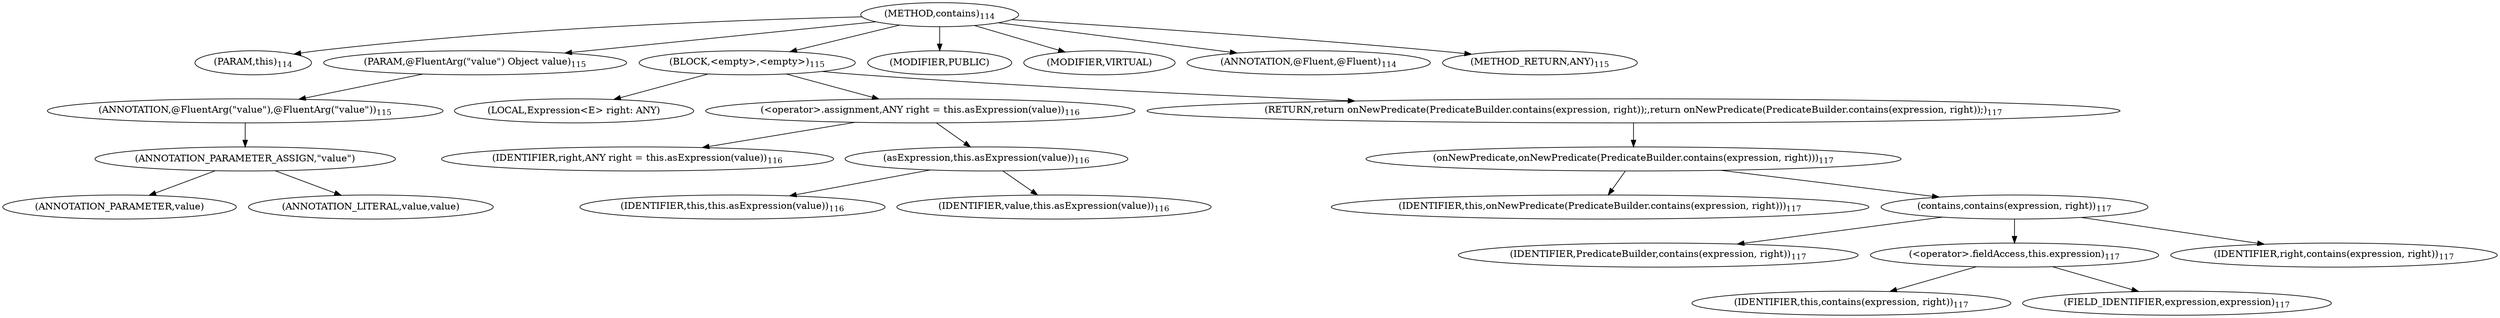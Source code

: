 digraph "contains" {  
"335" [label = <(METHOD,contains)<SUB>114</SUB>> ]
"32" [label = <(PARAM,this)<SUB>114</SUB>> ]
"336" [label = <(PARAM,@FluentArg(&quot;value&quot;) Object value)<SUB>115</SUB>> ]
"337" [label = <(ANNOTATION,@FluentArg(&quot;value&quot;),@FluentArg(&quot;value&quot;))<SUB>115</SUB>> ]
"338" [label = <(ANNOTATION_PARAMETER_ASSIGN,&quot;value&quot;)> ]
"339" [label = <(ANNOTATION_PARAMETER,value)> ]
"340" [label = <(ANNOTATION_LITERAL,value,value)> ]
"341" [label = <(BLOCK,&lt;empty&gt;,&lt;empty&gt;)<SUB>115</SUB>> ]
"342" [label = <(LOCAL,Expression&lt;E&gt; right: ANY)> ]
"343" [label = <(&lt;operator&gt;.assignment,ANY right = this.asExpression(value))<SUB>116</SUB>> ]
"344" [label = <(IDENTIFIER,right,ANY right = this.asExpression(value))<SUB>116</SUB>> ]
"345" [label = <(asExpression,this.asExpression(value))<SUB>116</SUB>> ]
"31" [label = <(IDENTIFIER,this,this.asExpression(value))<SUB>116</SUB>> ]
"346" [label = <(IDENTIFIER,value,this.asExpression(value))<SUB>116</SUB>> ]
"347" [label = <(RETURN,return onNewPredicate(PredicateBuilder.contains(expression, right));,return onNewPredicate(PredicateBuilder.contains(expression, right));)<SUB>117</SUB>> ]
"348" [label = <(onNewPredicate,onNewPredicate(PredicateBuilder.contains(expression, right)))<SUB>117</SUB>> ]
"33" [label = <(IDENTIFIER,this,onNewPredicate(PredicateBuilder.contains(expression, right)))<SUB>117</SUB>> ]
"349" [label = <(contains,contains(expression, right))<SUB>117</SUB>> ]
"350" [label = <(IDENTIFIER,PredicateBuilder,contains(expression, right))<SUB>117</SUB>> ]
"351" [label = <(&lt;operator&gt;.fieldAccess,this.expression)<SUB>117</SUB>> ]
"352" [label = <(IDENTIFIER,this,contains(expression, right))<SUB>117</SUB>> ]
"353" [label = <(FIELD_IDENTIFIER,expression,expression)<SUB>117</SUB>> ]
"354" [label = <(IDENTIFIER,right,contains(expression, right))<SUB>117</SUB>> ]
"355" [label = <(MODIFIER,PUBLIC)> ]
"356" [label = <(MODIFIER,VIRTUAL)> ]
"357" [label = <(ANNOTATION,@Fluent,@Fluent)<SUB>114</SUB>> ]
"358" [label = <(METHOD_RETURN,ANY)<SUB>115</SUB>> ]
  "335" -> "32" 
  "335" -> "336" 
  "335" -> "341" 
  "335" -> "355" 
  "335" -> "356" 
  "335" -> "357" 
  "335" -> "358" 
  "336" -> "337" 
  "337" -> "338" 
  "338" -> "339" 
  "338" -> "340" 
  "341" -> "342" 
  "341" -> "343" 
  "341" -> "347" 
  "343" -> "344" 
  "343" -> "345" 
  "345" -> "31" 
  "345" -> "346" 
  "347" -> "348" 
  "348" -> "33" 
  "348" -> "349" 
  "349" -> "350" 
  "349" -> "351" 
  "349" -> "354" 
  "351" -> "352" 
  "351" -> "353" 
}
